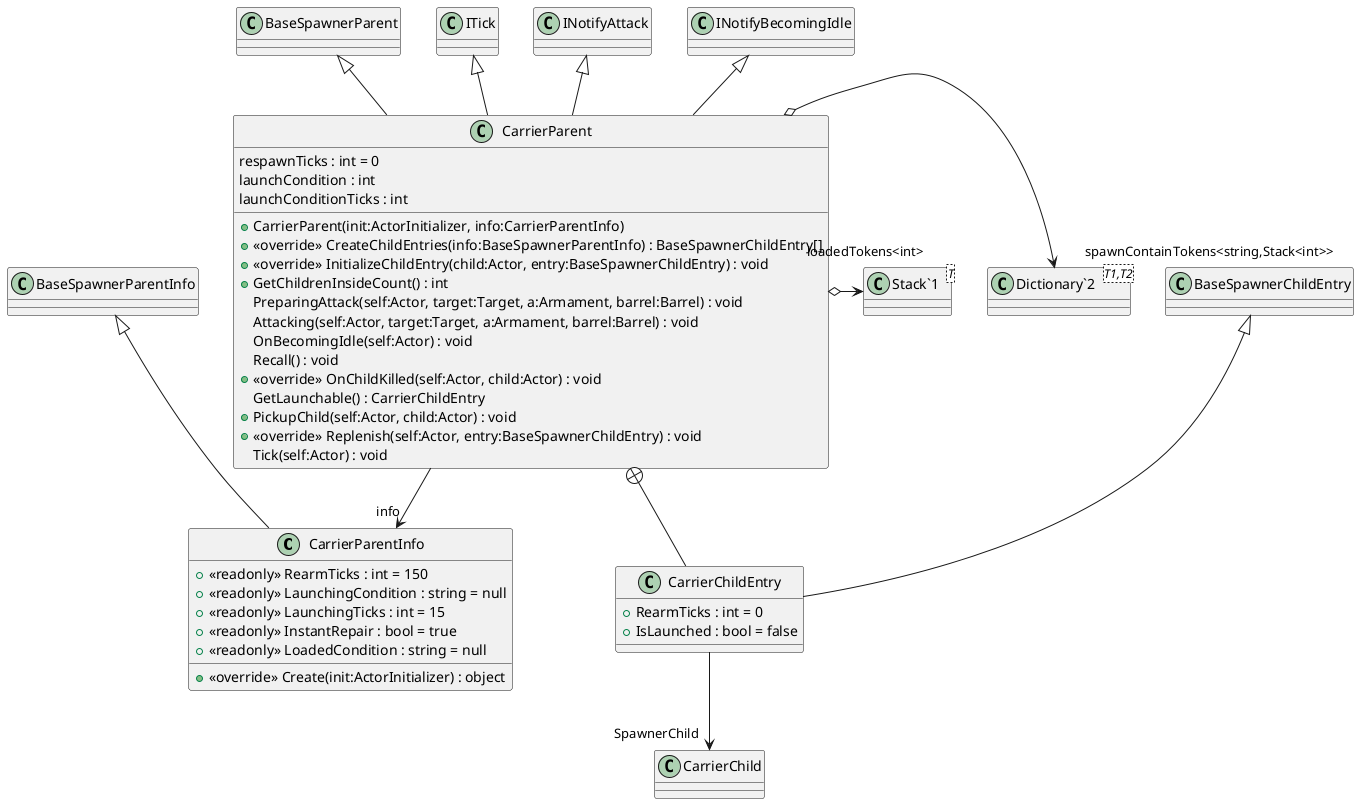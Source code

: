 @startuml
class CarrierParentInfo {
    + <<readonly>> RearmTicks : int = 150
    + <<readonly>> LaunchingCondition : string = null
    + <<readonly>> LaunchingTicks : int = 15
    + <<readonly>> InstantRepair : bool = true
    + <<readonly>> LoadedCondition : string = null
    + <<override>> Create(init:ActorInitializer) : object
}
class CarrierParent {
    respawnTicks : int = 0
    launchCondition : int
    launchConditionTicks : int
    + CarrierParent(init:ActorInitializer, info:CarrierParentInfo)
    + <<override>> CreateChildEntries(info:BaseSpawnerParentInfo) : BaseSpawnerChildEntry[]
    + <<override>> InitializeChildEntry(child:Actor, entry:BaseSpawnerChildEntry) : void
    + GetChildrenInsideCount() : int
    PreparingAttack(self:Actor, target:Target, a:Armament, barrel:Barrel) : void
    Attacking(self:Actor, target:Target, a:Armament, barrel:Barrel) : void
    OnBecomingIdle(self:Actor) : void
    Recall() : void
    + <<override>> OnChildKilled(self:Actor, child:Actor) : void
    GetLaunchable() : CarrierChildEntry
    + PickupChild(self:Actor, child:Actor) : void
    + <<override>> Replenish(self:Actor, entry:BaseSpawnerChildEntry) : void
    Tick(self:Actor) : void
}
class CarrierChildEntry {
    + RearmTicks : int = 0
    + IsLaunched : bool = false
}
class "Dictionary`2"<T1,T2> {
}
class "Stack`1"<T> {
}
BaseSpawnerParentInfo <|-- CarrierParentInfo
BaseSpawnerParent <|-- CarrierParent
ITick <|-- CarrierParent
INotifyAttack <|-- CarrierParent
INotifyBecomingIdle <|-- CarrierParent
CarrierParent o-> "spawnContainTokens<string,Stack<int>>" "Dictionary`2"
CarrierParent --> "info" CarrierParentInfo
CarrierParent o-> "loadedTokens<int>" "Stack`1"
CarrierParent +-- CarrierChildEntry
BaseSpawnerChildEntry <|-- CarrierChildEntry
CarrierChildEntry --> "SpawnerChild" CarrierChild
@enduml
